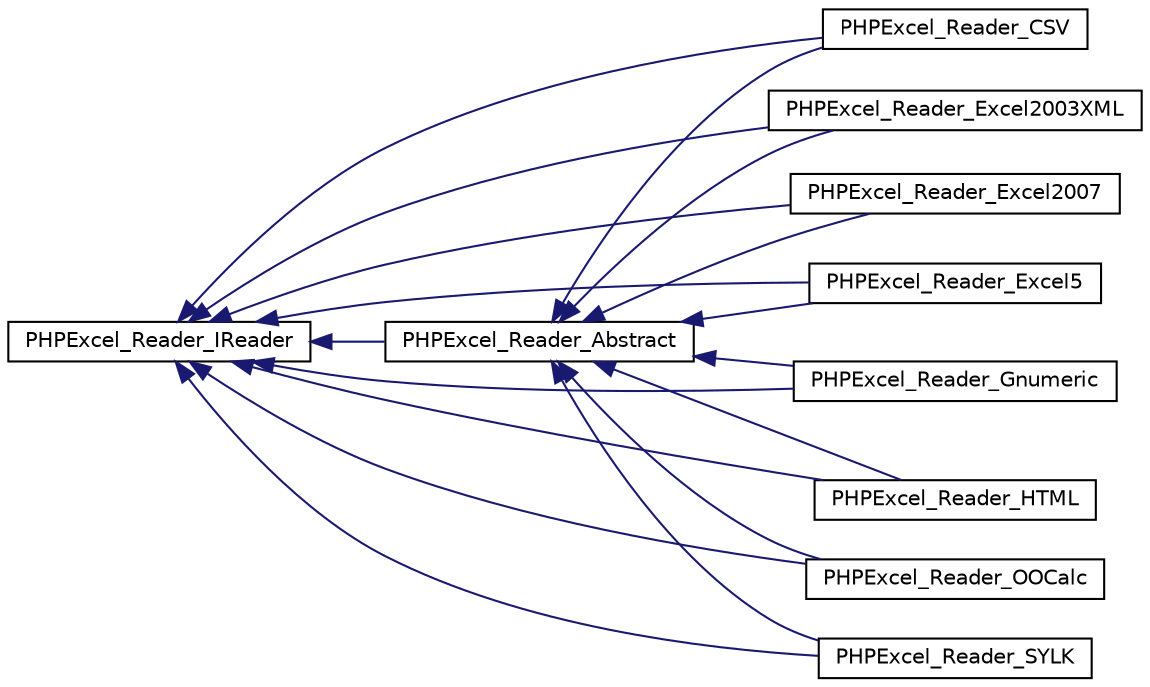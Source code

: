 digraph "Иерархия классов. Графический вид."
{
  edge [fontname="Helvetica",fontsize="10",labelfontname="Helvetica",labelfontsize="10"];
  node [fontname="Helvetica",fontsize="10",shape=record];
  rankdir="LR";
  Node0 [label="PHPExcel_Reader_IReader",height=0.2,width=0.4,color="black", fillcolor="white", style="filled",URL="$interface_p_h_p_excel___reader___i_reader.html"];
  Node0 -> Node1 [dir="back",color="midnightblue",fontsize="10",style="solid",fontname="Helvetica"];
  Node1 [label="PHPExcel_Reader_Abstract",height=0.2,width=0.4,color="black", fillcolor="white", style="filled",URL="$class_p_h_p_excel___reader___abstract.html"];
  Node1 -> Node10 [dir="back",color="midnightblue",fontsize="10",style="solid",fontname="Helvetica"];
  Node10 [label="PHPExcel_Reader_CSV",height=0.2,width=0.4,color="black", fillcolor="white", style="filled",URL="$class_p_h_p_excel___reader___c_s_v.html"];
  Node1 -> Node11 [dir="back",color="midnightblue",fontsize="10",style="solid",fontname="Helvetica"];
  Node11 [label="PHPExcel_Reader_Excel2003XML",height=0.2,width=0.4,color="black", fillcolor="white", style="filled",URL="$class_p_h_p_excel___reader___excel2003_x_m_l.html"];
  Node1 -> Node12 [dir="back",color="midnightblue",fontsize="10",style="solid",fontname="Helvetica"];
  Node12 [label="PHPExcel_Reader_Excel2007",height=0.2,width=0.4,color="black", fillcolor="white", style="filled",URL="$class_p_h_p_excel___reader___excel2007.html"];
  Node1 -> Node13 [dir="back",color="midnightblue",fontsize="10",style="solid",fontname="Helvetica"];
  Node13 [label="PHPExcel_Reader_Excel5",height=0.2,width=0.4,color="black", fillcolor="white", style="filled",URL="$class_p_h_p_excel___reader___excel5.html"];
  Node1 -> Node14 [dir="back",color="midnightblue",fontsize="10",style="solid",fontname="Helvetica"];
  Node14 [label="PHPExcel_Reader_Gnumeric",height=0.2,width=0.4,color="black", fillcolor="white", style="filled",URL="$class_p_h_p_excel___reader___gnumeric.html"];
  Node1 -> Node15 [dir="back",color="midnightblue",fontsize="10",style="solid",fontname="Helvetica"];
  Node15 [label="PHPExcel_Reader_HTML",height=0.2,width=0.4,color="black", fillcolor="white", style="filled",URL="$class_p_h_p_excel___reader___h_t_m_l.html"];
  Node1 -> Node16 [dir="back",color="midnightblue",fontsize="10",style="solid",fontname="Helvetica"];
  Node16 [label="PHPExcel_Reader_OOCalc",height=0.2,width=0.4,color="black", fillcolor="white", style="filled",URL="$class_p_h_p_excel___reader___o_o_calc.html"];
  Node1 -> Node17 [dir="back",color="midnightblue",fontsize="10",style="solid",fontname="Helvetica"];
  Node17 [label="PHPExcel_Reader_SYLK",height=0.2,width=0.4,color="black", fillcolor="white", style="filled",URL="$class_p_h_p_excel___reader___s_y_l_k.html"];
  Node0 -> Node10 [dir="back",color="midnightblue",fontsize="10",style="solid",fontname="Helvetica"];
  Node0 -> Node11 [dir="back",color="midnightblue",fontsize="10",style="solid",fontname="Helvetica"];
  Node0 -> Node12 [dir="back",color="midnightblue",fontsize="10",style="solid",fontname="Helvetica"];
  Node0 -> Node13 [dir="back",color="midnightblue",fontsize="10",style="solid",fontname="Helvetica"];
  Node0 -> Node14 [dir="back",color="midnightblue",fontsize="10",style="solid",fontname="Helvetica"];
  Node0 -> Node15 [dir="back",color="midnightblue",fontsize="10",style="solid",fontname="Helvetica"];
  Node0 -> Node16 [dir="back",color="midnightblue",fontsize="10",style="solid",fontname="Helvetica"];
  Node0 -> Node17 [dir="back",color="midnightblue",fontsize="10",style="solid",fontname="Helvetica"];
}

